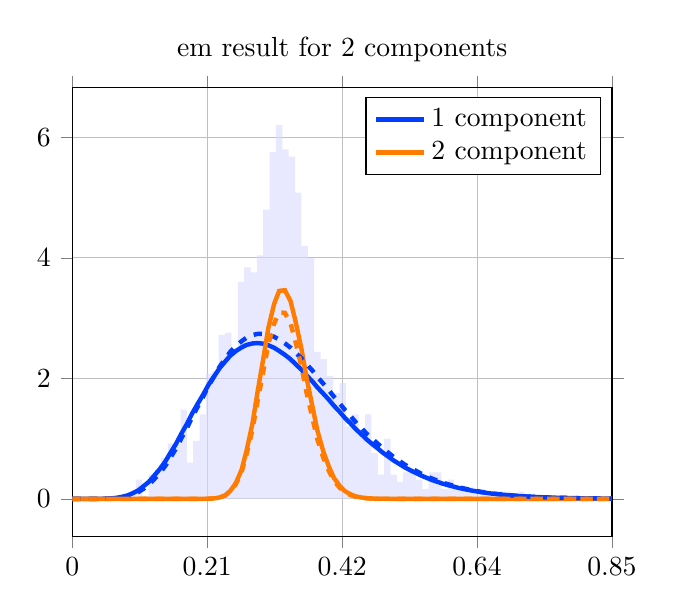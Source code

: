 \begin{tikzpicture}
\begin{axis}[title={em result for 2 components}, yticklabel style={/pgf/number format/fixed,
            /pgf/number format/precision=3}, grid={major}, yminorgrids={true}, tick align={outside}, xtick={0.0,0.212,0.424,0.636,0.848}, xmin={0.0}, xmax={0.848}, scaled y ticks={false}]
    \addplot[ybar interval, fill={blue!15}, forget plot, opacity={0.6}, draw={none}, bar width={5.0e-6}]
        table[row sep={\\}]
        {
            \\
            0.05  0.04  \\
            0.06  0.04  \\
            0.07  0.04  \\
            0.08  0.04  \\
            0.09  0.08  \\
            0.1  0.32  \\
            0.11  0.04  \\
            0.12  0.4  \\
            0.13  0.48  \\
            0.14  0.68  \\
            0.15  0.92  \\
            0.16  0.92  \\
            0.17  1.48  \\
            0.18  0.6  \\
            0.19  0.96  \\
            0.2  1.4  \\
            0.21  2.08  \\
            0.22  2.12  \\
            0.23  2.72  \\
            0.24  2.76  \\
            0.25  2.44  \\
            0.26  3.6  \\
            0.27  3.84  \\
            0.28  3.76  \\
            0.29  4.04  \\
            0.3  4.8  \\
            0.31  5.76  \\
            0.32  6.2  \\
            0.33  5.8  \\
            0.34  5.68  \\
            0.35  5.08  \\
            0.36  4.2  \\
            0.37  4.0  \\
            0.38  2.44  \\
            0.39  2.32  \\
            0.4  2.04  \\
            0.41  1.76  \\
            0.42  1.92  \\
            0.43  1.2  \\
            0.44  1.4  \\
            0.45  1.12  \\
            0.46  1.4  \\
            0.47  0.76  \\
            0.48  0.4  \\
            0.49  1.0  \\
            0.5  0.4  \\
            0.51  0.28  \\
            0.52  0.44  \\
            0.53  0.48  \\
            0.54  0.32  \\
            0.55  0.16  \\
            0.56  0.44  \\
            0.57  0.44  \\
            0.58  0.16  \\
            0.59  0.32  \\
            0.6  0.2  \\
            0.61  0.16  \\
            0.62  0.2  \\
            0.63  0.12  \\
            0.64  0.12  \\
            0.65  0.08  \\
            0.66  0.0  \\
            0.67  0.12  \\
            0.68  0.12  \\
            0.69  0.08  \\
            0.7  0.12  \\
            0.71  0.04  \\
            0.72  0.0  \\
            0.73  0.04  \\
            0.74  0.0  \\
            0.75  0.0  \\
            0.76  0.0  \\
            0.77  0.04  \\
            0.78  0.0  \\
            0.79  0.0  \\
            0.8  0.0  \\
            0.81  0.0  \\
            0.82  0.0  \\
            0.83  0.0  \\
            0.84  0.04  \\
            0.85  0.0  \\
        }
        ;
    \addplot[style={{ultra thick}}, color={rgb,1:red,0.008;green,0.243;blue,1.0}]
        table[row sep={\\}]
        {
            \\
            0.0  0.0  \\
            0.009  1.285e-8  \\
            0.017  1.855e-6  \\
            0.026  3.102e-5  \\
            0.034  0.0  \\
            0.043  0.001  \\
            0.051  0.003  \\
            0.06  0.007  \\
            0.069  0.016  \\
            0.077  0.031  \\
            0.086  0.055  \\
            0.094  0.089  \\
            0.103  0.137  \\
            0.111  0.201  \\
            0.12  0.28  \\
            0.128  0.376  \\
            0.137  0.489  \\
            0.146  0.618  \\
            0.154  0.76  \\
            0.163  0.913  \\
            0.171  1.075  \\
            0.18  1.241  \\
            0.188  1.41  \\
            0.197  1.577  \\
            0.206  1.738  \\
            0.214  1.892  \\
            0.223  2.034  \\
            0.231  2.163  \\
            0.24  2.277  \\
            0.248  2.374  \\
            0.257  2.453  \\
            0.266  2.513  \\
            0.274  2.555  \\
            0.283  2.579  \\
            0.291  2.585  \\
            0.3  2.575  \\
            0.308  2.549  \\
            0.317  2.508  \\
            0.325  2.455  \\
            0.334  2.39  \\
            0.343  2.316  \\
            0.351  2.234  \\
            0.36  2.144  \\
            0.368  2.05  \\
            0.377  1.952  \\
            0.385  1.851  \\
            0.394  1.75  \\
            0.403  1.647  \\
            0.411  1.546  \\
            0.42  1.446  \\
            0.428  1.348  \\
            0.437  1.254  \\
            0.445  1.162  \\
            0.454  1.074  \\
            0.462  0.991  \\
            0.471  0.911  \\
            0.48  0.836  \\
            0.488  0.765  \\
            0.497  0.698  \\
            0.505  0.636  \\
            0.514  0.578  \\
            0.522  0.525  \\
            0.531  0.475  \\
            0.54  0.429  \\
            0.548  0.387  \\
            0.557  0.348  \\
            0.565  0.313  \\
            0.574  0.281  \\
            0.582  0.252  \\
            0.591  0.225  \\
            0.6  0.201  \\
            0.608  0.179  \\
            0.617  0.159  \\
            0.625  0.142  \\
            0.634  0.126  \\
            0.642  0.111  \\
            0.651  0.099  \\
            0.659  0.087  \\
            0.668  0.077  \\
            0.677  0.068  \\
            0.685  0.06  \\
            0.694  0.053  \\
            0.702  0.046  \\
            0.711  0.041  \\
            0.719  0.036  \\
            0.728  0.031  \\
            0.737  0.027  \\
            0.745  0.024  \\
            0.754  0.021  \\
            0.762  0.018  \\
            0.771  0.016  \\
            0.779  0.014  \\
            0.788  0.012  \\
            0.797  0.01  \\
            0.805  0.009  \\
            0.814  0.008  \\
            0.822  0.007  \\
            0.831  0.006  \\
            0.839  0.005  \\
            0.848  0.004  \\
        }
        ;
    \addlegendentry {1 component}
    \addplot[style={{ultra thick}}, color={rgb,1:red,1.0;green,0.486;blue,0.0}]
        table[row sep={\\}]
        {
            \\
            0.0  0.0  \\
            0.009  7.388e-104  \\
            0.017  4.969e-78  \\
            0.026  2.443e-63  \\
            0.034  3.313e-53  \\
            0.043  1.426e-45  \\
            0.051  1.615e-39  \\
            0.06  1.484e-34  \\
            0.069  2.171e-30  \\
            0.077  7.8e-27  \\
            0.086  9.264e-24  \\
            0.094  4.492e-21  \\
            0.103  1.039e-18  \\
            0.111  1.293e-16  \\
            0.12  9.47e-15  \\
            0.128  4.398e-13  \\
            0.137  1.373e-11  \\
            0.146  3.024e-10  \\
            0.154  4.891e-9  \\
            0.163  6.006e-8  \\
            0.171  5.758e-7  \\
            0.18  4.417e-6  \\
            0.188  2.768e-5  \\
            0.197  0.0  \\
            0.206  0.001  \\
            0.214  0.002  \\
            0.223  0.008  \\
            0.231  0.022  \\
            0.24  0.057  \\
            0.248  0.129  \\
            0.257  0.262  \\
            0.266  0.482  \\
            0.274  0.81  \\
            0.283  1.247  \\
            0.291  1.768  \\
            0.3  2.322  \\
            0.308  2.834  \\
            0.317  3.231  \\
            0.325  3.45  \\
            0.334  3.463  \\
            0.343  3.279  \\
            0.351  2.936  \\
            0.36  2.493  \\
            0.368  2.013  \\
            0.377  1.549  \\
            0.385  1.138  \\
            0.394  0.8  \\
            0.403  0.539  \\
            0.411  0.349  \\
            0.42  0.217  \\
            0.428  0.13  \\
            0.437  0.076  \\
            0.445  0.042  \\
            0.454  0.023  \\
            0.462  0.012  \\
            0.471  0.006  \\
            0.48  0.003  \\
            0.488  0.001  \\
            0.497  0.001  \\
            0.505  0.0  \\
            0.514  0.0  \\
            0.522  5.903e-5  \\
            0.531  2.493e-5  \\
            0.54  1.029e-5  \\
            0.548  4.15e-6  \\
            0.557  1.638e-6  \\
            0.565  6.333e-7  \\
            0.574  2.398e-7  \\
            0.582  8.905e-8  \\
            0.591  3.243e-8  \\
            0.6  1.159e-8  \\
            0.608  4.068e-9  \\
            0.617  1.403e-9  \\
            0.625  4.755e-10  \\
            0.634  1.585e-10  \\
            0.642  5.197e-11  \\
            0.651  1.678e-11  \\
            0.659  5.332e-12  \\
            0.668  1.669e-12  \\
            0.677  5.151e-13  \\
            0.685  1.567e-13  \\
            0.694  4.7e-14  \\
            0.702  1.391e-14  \\
            0.711  4.061e-15  \\
            0.719  1.171e-15  \\
            0.728  3.332e-16  \\
            0.737  9.369e-17  \\
            0.745  2.602e-17  \\
            0.754  7.145e-18  \\
            0.762  1.939e-18  \\
            0.771  5.203e-19  \\
            0.779  1.381e-19  \\
            0.788  3.626e-20  \\
            0.797  9.422e-21  \\
            0.805  2.423e-21  \\
            0.814  6.169e-22  \\
            0.822  1.555e-22  \\
            0.831  3.882e-23  \\
            0.839  9.6e-24  \\
            0.848  2.352e-24  \\
        }
        ;
    \addlegendentry {2 component}
    \addplot[style={{ultra thick, dashed}}, color={rgb,1:red,0.008;green,0.243;blue,1.0}]
        table[row sep={\\}]
        {
            \\
            0.0  0.0  \\
            0.009  3.159e-9  \\
            0.017  6.418e-7  \\
            0.026  1.305e-5  \\
            0.034  0.0  \\
            0.043  0.0  \\
            0.051  0.002  \\
            0.06  0.005  \\
            0.069  0.011  \\
            0.077  0.021  \\
            0.086  0.039  \\
            0.094  0.067  \\
            0.103  0.107  \\
            0.111  0.161  \\
            0.12  0.231  \\
            0.128  0.318  \\
            0.137  0.423  \\
            0.146  0.545  \\
            0.154  0.683  \\
            0.163  0.835  \\
            0.171  0.999  \\
            0.18  1.172  \\
            0.188  1.349  \\
            0.197  1.528  \\
            0.206  1.704  \\
            0.214  1.874  \\
            0.223  2.036  \\
            0.231  2.185  \\
            0.24  2.319  \\
            0.248  2.437  \\
            0.257  2.536  \\
            0.266  2.616  \\
            0.274  2.676  \\
            0.283  2.717  \\
            0.291  2.737  \\
            0.3  2.739  \\
            0.308  2.723  \\
            0.317  2.69  \\
            0.325  2.643  \\
            0.334  2.581  \\
            0.343  2.508  \\
            0.351  2.425  \\
            0.36  2.334  \\
            0.368  2.236  \\
            0.377  2.132  \\
            0.385  2.025  \\
            0.394  1.916  \\
            0.403  1.806  \\
            0.411  1.696  \\
            0.42  1.587  \\
            0.428  1.48  \\
            0.437  1.376  \\
            0.445  1.276  \\
            0.454  1.179  \\
            0.462  1.087  \\
            0.471  0.999  \\
            0.48  0.915  \\
            0.488  0.837  \\
            0.497  0.763  \\
            0.505  0.694  \\
            0.514  0.63  \\
            0.522  0.571  \\
            0.531  0.516  \\
            0.54  0.465  \\
            0.548  0.419  \\
            0.557  0.376  \\
            0.565  0.337  \\
            0.574  0.302  \\
            0.582  0.27  \\
            0.591  0.241  \\
            0.6  0.214  \\
            0.608  0.19  \\
            0.617  0.169  \\
            0.625  0.15  \\
            0.634  0.133  \\
            0.642  0.117  \\
            0.651  0.103  \\
            0.659  0.091  \\
            0.668  0.08  \\
            0.677  0.07  \\
            0.685  0.062  \\
            0.694  0.054  \\
            0.702  0.047  \\
            0.711  0.041  \\
            0.719  0.036  \\
            0.728  0.032  \\
            0.737  0.027  \\
            0.745  0.024  \\
            0.754  0.021  \\
            0.762  0.018  \\
            0.771  0.016  \\
            0.779  0.014  \\
            0.788  0.012  \\
            0.797  0.01  \\
            0.805  0.009  \\
            0.814  0.008  \\
            0.822  0.007  \\
            0.831  0.006  \\
            0.839  0.005  \\
            0.848  0.004  \\
        }
        ;
    \addplot[style={{ultra thick, dashed}}, color={rgb,1:red,1.0;green,0.486;blue,0.0}]
        table[row sep={\\}]
        {
            \\
            0.0  0.0  \\
            0.009  1.115e-103  \\
            0.017  6.835e-78  \\
            0.026  3.181e-63  \\
            0.034  4.148e-53  \\
            0.043  1.732e-45  \\
            0.051  1.912e-39  \\
            0.06  1.72e-34  \\
            0.069  2.468e-30  \\
            0.077  8.724e-27  \\
            0.086  1.021e-23  \\
            0.094  4.881e-21  \\
            0.103  1.115e-18  \\
            0.111  1.371e-16  \\
            0.12  9.935e-15  \\
            0.128  4.567e-13  \\
            0.137  1.412e-11  \\
            0.146  3.083e-10  \\
            0.154  4.942e-9  \\
            0.163  6.019e-8  \\
            0.171  5.726e-7  \\
            0.18  4.359e-6  \\
            0.188  2.712e-5  \\
            0.197  0.0  \\
            0.206  0.001  \\
            0.214  0.002  \\
            0.223  0.007  \\
            0.231  0.021  \\
            0.24  0.054  \\
            0.248  0.121  \\
            0.257  0.244  \\
            0.266  0.447  \\
            0.274  0.747  \\
            0.283  1.144  \\
            0.291  1.614  \\
            0.3  2.109  \\
            0.308  2.563  \\
            0.317  2.907  \\
            0.325  3.09  \\
            0.334  3.088  \\
            0.343  2.911  \\
            0.351  2.595  \\
            0.36  2.195  \\
            0.368  1.764  \\
            0.377  1.352  \\
            0.385  0.989  \\
            0.394  0.693  \\
            0.403  0.465  \\
            0.411  0.3  \\
            0.42  0.186  \\
            0.428  0.111  \\
            0.437  0.064  \\
            0.445  0.036  \\
            0.454  0.019  \\
            0.462  0.01  \\
            0.471  0.005  \\
            0.48  0.003  \\
            0.488  0.001  \\
            0.497  0.001  \\
            0.505  0.0  \\
            0.514  0.0  \\
            0.522  4.845e-5  \\
            0.531  2.04e-5  \\
            0.54  8.389e-6  \\
            0.548  3.374e-6  \\
            0.557  1.328e-6  \\
            0.565  5.117e-7  \\
            0.574  1.932e-7  \\
            0.582  7.151e-8  \\
            0.591  2.596e-8  \\
            0.6  9.252e-9  \\
            0.608  3.238e-9  \\
            0.617  1.113e-9  \\
            0.625  3.762e-10  \\
            0.634  1.25e-10  \\
            0.642  4.089e-11  \\
            0.651  1.316e-11  \\
            0.659  4.171e-12  \\
            0.668  1.302e-12  \\
            0.677  4.008e-13  \\
            0.685  1.216e-13  \\
            0.694  3.637e-14  \\
            0.702  1.073e-14  \\
            0.711  3.126e-15  \\
            0.719  8.986e-16  \\
            0.728  2.551e-16  \\
            0.737  7.153e-17  \\
            0.745  1.982e-17  \\
            0.754  5.427e-18  \\
            0.762  1.469e-18  \\
            0.771  3.932e-19  \\
            0.779  1.041e-19  \\
            0.788  2.727e-20  \\
            0.797  7.067e-21  \\
            0.805  1.813e-21  \\
            0.814  4.604e-22  \\
            0.822  1.158e-22  \\
            0.831  2.883e-23  \\
            0.839  7.112e-24  \\
            0.848  1.738e-24  \\
        }
        ;
\end{axis}
\end{tikzpicture}
